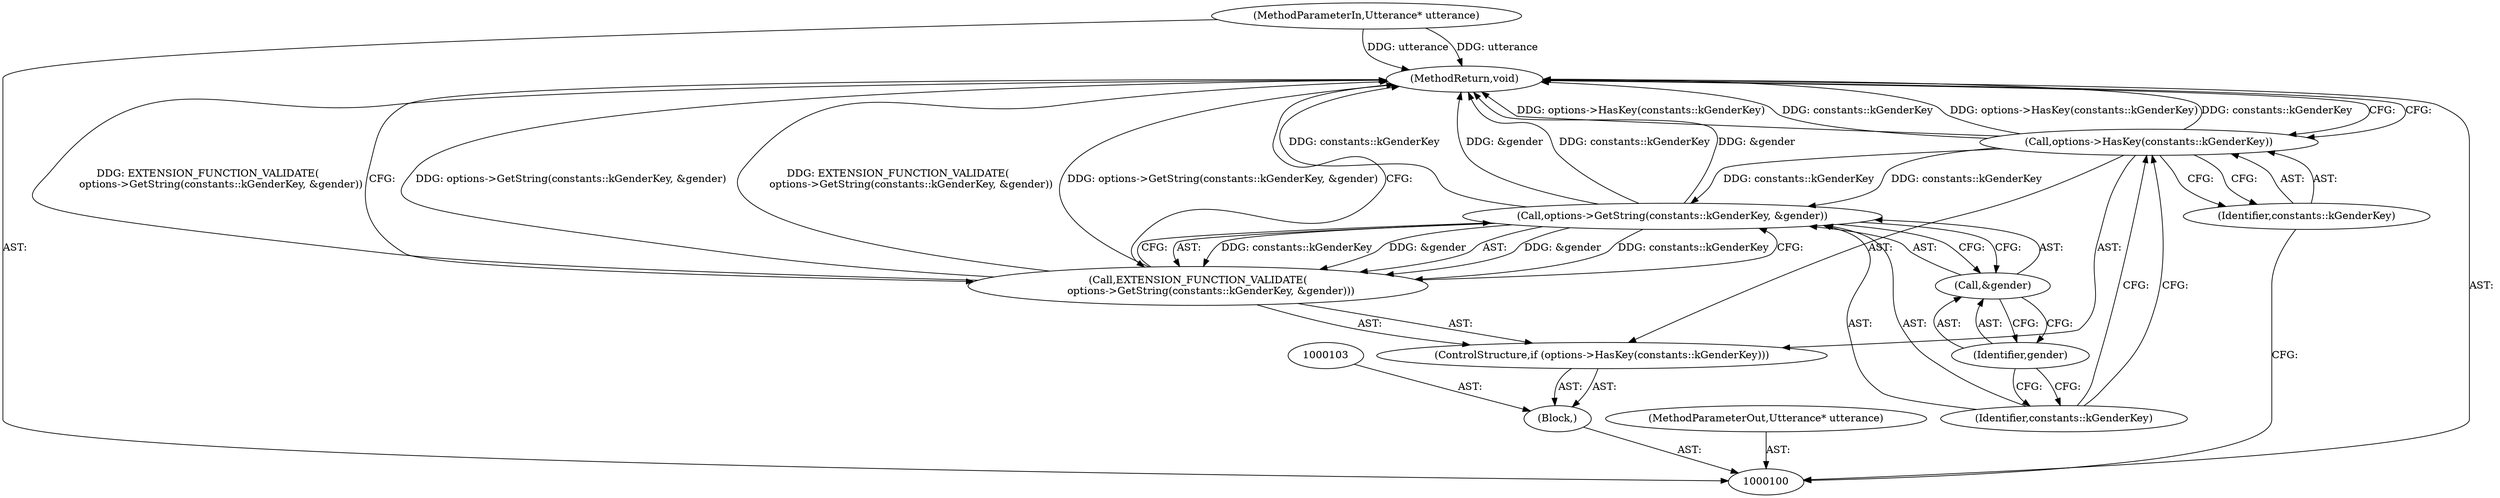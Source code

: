 digraph "0_Chrome_c63f2b7fe4fe2977f858a8e36d5f48db17eff2e7_16" {
"1000112" [label="(MethodReturn,void)"];
"1000101" [label="(MethodParameterIn,Utterance* utterance)"];
"1000135" [label="(MethodParameterOut,Utterance* utterance)"];
"1000102" [label="(Block,)"];
"1000104" [label="(ControlStructure,if (options->HasKey(constants::kGenderKey)))"];
"1000106" [label="(Identifier,constants::kGenderKey)"];
"1000105" [label="(Call,options->HasKey(constants::kGenderKey))"];
"1000107" [label="(Call,EXTENSION_FUNCTION_VALIDATE(\n        options->GetString(constants::kGenderKey, &gender)))"];
"1000109" [label="(Identifier,constants::kGenderKey)"];
"1000110" [label="(Call,&gender)"];
"1000111" [label="(Identifier,gender)"];
"1000108" [label="(Call,options->GetString(constants::kGenderKey, &gender))"];
"1000112" -> "1000100"  [label="AST: "];
"1000112" -> "1000107"  [label="CFG: "];
"1000112" -> "1000105"  [label="CFG: "];
"1000107" -> "1000112"  [label="DDG: options->GetString(constants::kGenderKey, &gender)"];
"1000107" -> "1000112"  [label="DDG: EXTENSION_FUNCTION_VALIDATE(\n        options->GetString(constants::kGenderKey, &gender))"];
"1000105" -> "1000112"  [label="DDG: options->HasKey(constants::kGenderKey)"];
"1000105" -> "1000112"  [label="DDG: constants::kGenderKey"];
"1000101" -> "1000112"  [label="DDG: utterance"];
"1000108" -> "1000112"  [label="DDG: &gender"];
"1000108" -> "1000112"  [label="DDG: constants::kGenderKey"];
"1000101" -> "1000100"  [label="AST: "];
"1000101" -> "1000112"  [label="DDG: utterance"];
"1000135" -> "1000100"  [label="AST: "];
"1000102" -> "1000100"  [label="AST: "];
"1000103" -> "1000102"  [label="AST: "];
"1000104" -> "1000102"  [label="AST: "];
"1000104" -> "1000102"  [label="AST: "];
"1000105" -> "1000104"  [label="AST: "];
"1000107" -> "1000104"  [label="AST: "];
"1000106" -> "1000105"  [label="AST: "];
"1000106" -> "1000100"  [label="CFG: "];
"1000105" -> "1000106"  [label="CFG: "];
"1000105" -> "1000104"  [label="AST: "];
"1000105" -> "1000106"  [label="CFG: "];
"1000106" -> "1000105"  [label="AST: "];
"1000109" -> "1000105"  [label="CFG: "];
"1000112" -> "1000105"  [label="CFG: "];
"1000105" -> "1000112"  [label="DDG: options->HasKey(constants::kGenderKey)"];
"1000105" -> "1000112"  [label="DDG: constants::kGenderKey"];
"1000105" -> "1000108"  [label="DDG: constants::kGenderKey"];
"1000107" -> "1000104"  [label="AST: "];
"1000107" -> "1000108"  [label="CFG: "];
"1000108" -> "1000107"  [label="AST: "];
"1000112" -> "1000107"  [label="CFG: "];
"1000107" -> "1000112"  [label="DDG: options->GetString(constants::kGenderKey, &gender)"];
"1000107" -> "1000112"  [label="DDG: EXTENSION_FUNCTION_VALIDATE(\n        options->GetString(constants::kGenderKey, &gender))"];
"1000108" -> "1000107"  [label="DDG: constants::kGenderKey"];
"1000108" -> "1000107"  [label="DDG: &gender"];
"1000109" -> "1000108"  [label="AST: "];
"1000109" -> "1000105"  [label="CFG: "];
"1000111" -> "1000109"  [label="CFG: "];
"1000110" -> "1000108"  [label="AST: "];
"1000110" -> "1000111"  [label="CFG: "];
"1000111" -> "1000110"  [label="AST: "];
"1000108" -> "1000110"  [label="CFG: "];
"1000111" -> "1000110"  [label="AST: "];
"1000111" -> "1000109"  [label="CFG: "];
"1000110" -> "1000111"  [label="CFG: "];
"1000108" -> "1000107"  [label="AST: "];
"1000108" -> "1000110"  [label="CFG: "];
"1000109" -> "1000108"  [label="AST: "];
"1000110" -> "1000108"  [label="AST: "];
"1000107" -> "1000108"  [label="CFG: "];
"1000108" -> "1000112"  [label="DDG: &gender"];
"1000108" -> "1000112"  [label="DDG: constants::kGenderKey"];
"1000108" -> "1000107"  [label="DDG: constants::kGenderKey"];
"1000108" -> "1000107"  [label="DDG: &gender"];
"1000105" -> "1000108"  [label="DDG: constants::kGenderKey"];
}
